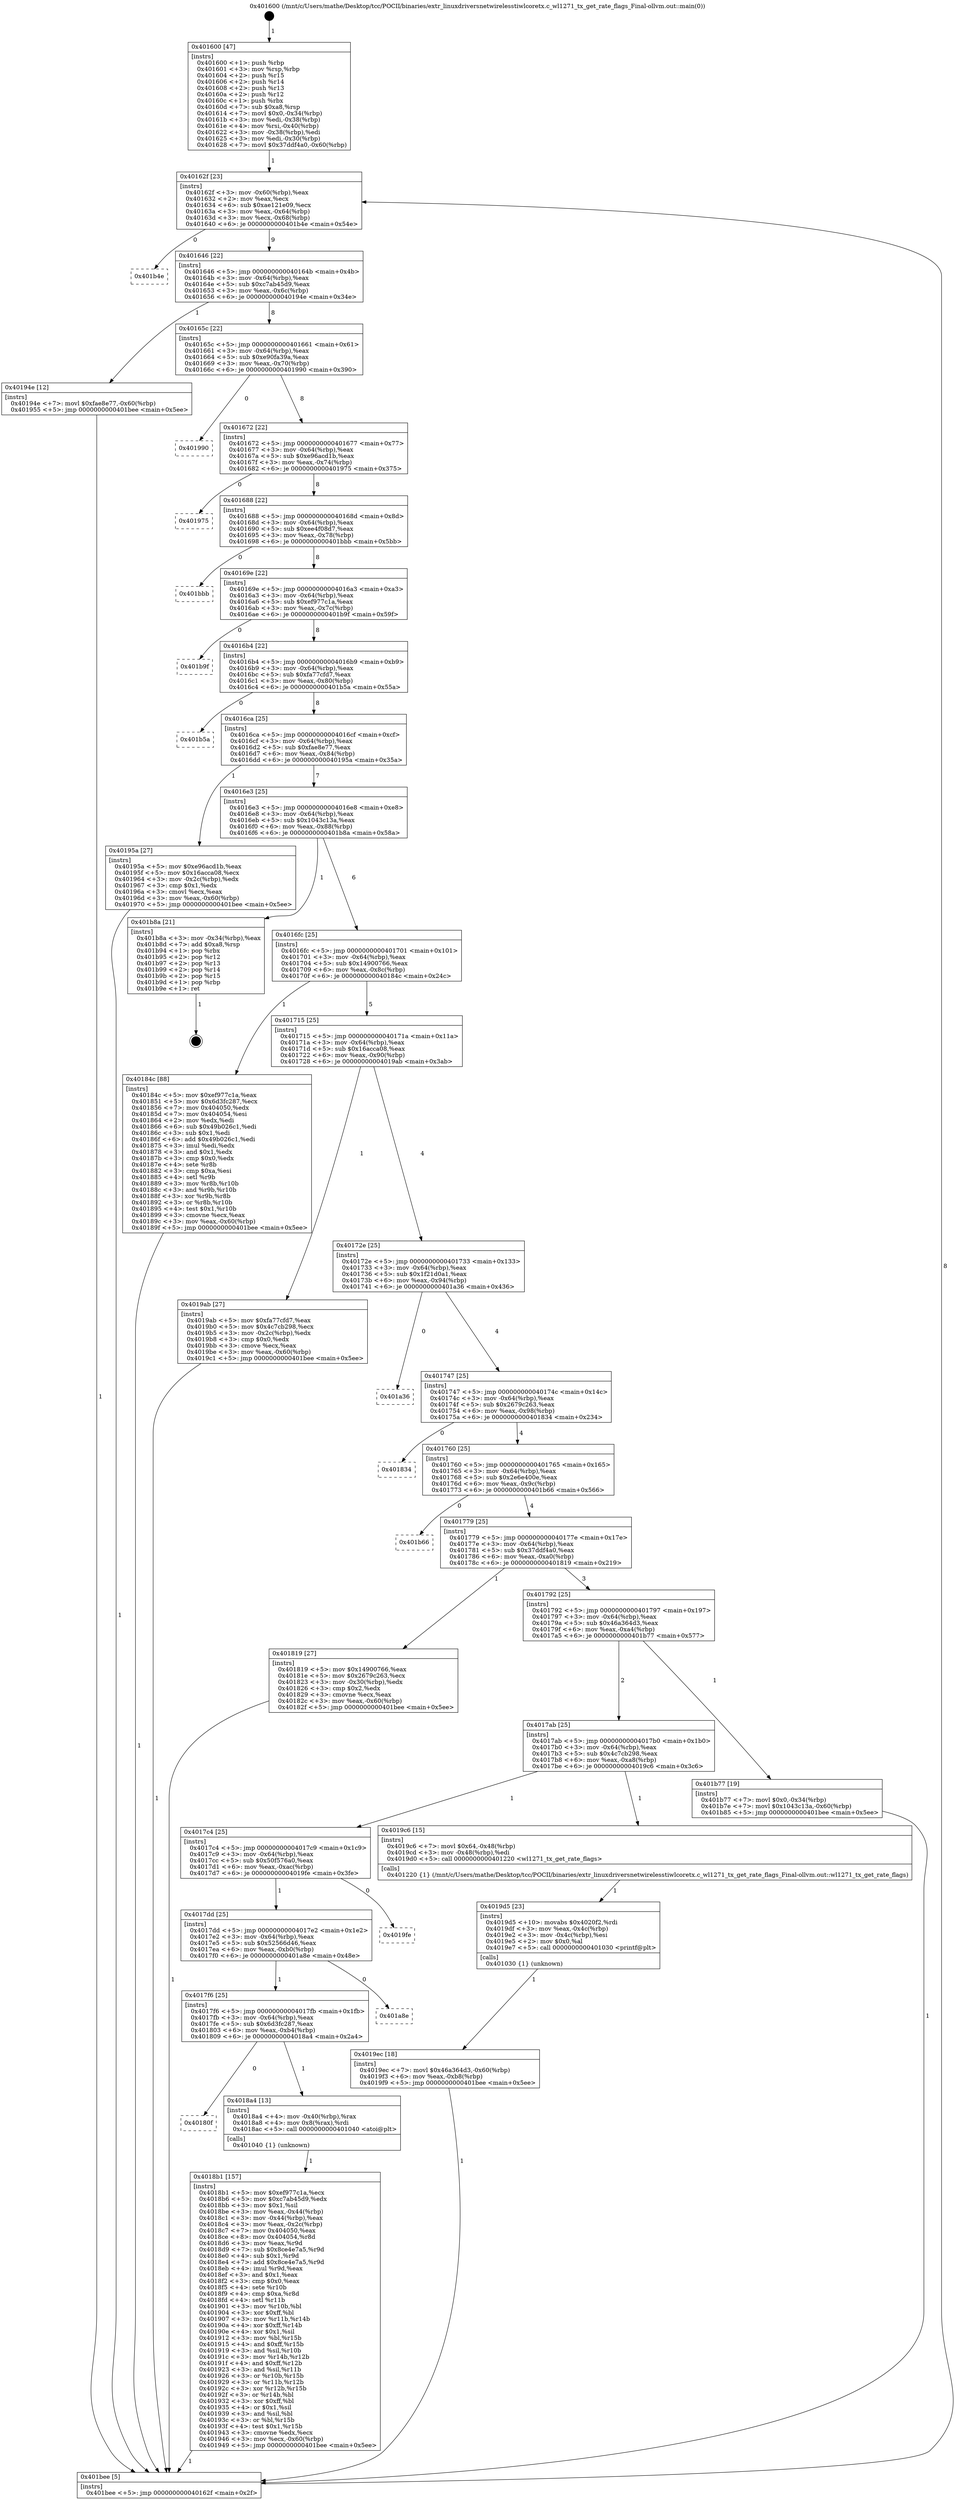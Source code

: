 digraph "0x401600" {
  label = "0x401600 (/mnt/c/Users/mathe/Desktop/tcc/POCII/binaries/extr_linuxdriversnetwirelesstiwlcoretx.c_wl1271_tx_get_rate_flags_Final-ollvm.out::main(0))"
  labelloc = "t"
  node[shape=record]

  Entry [label="",width=0.3,height=0.3,shape=circle,fillcolor=black,style=filled]
  "0x40162f" [label="{
     0x40162f [23]\l
     | [instrs]\l
     &nbsp;&nbsp;0x40162f \<+3\>: mov -0x60(%rbp),%eax\l
     &nbsp;&nbsp;0x401632 \<+2\>: mov %eax,%ecx\l
     &nbsp;&nbsp;0x401634 \<+6\>: sub $0xae121e09,%ecx\l
     &nbsp;&nbsp;0x40163a \<+3\>: mov %eax,-0x64(%rbp)\l
     &nbsp;&nbsp;0x40163d \<+3\>: mov %ecx,-0x68(%rbp)\l
     &nbsp;&nbsp;0x401640 \<+6\>: je 0000000000401b4e \<main+0x54e\>\l
  }"]
  "0x401b4e" [label="{
     0x401b4e\l
  }", style=dashed]
  "0x401646" [label="{
     0x401646 [22]\l
     | [instrs]\l
     &nbsp;&nbsp;0x401646 \<+5\>: jmp 000000000040164b \<main+0x4b\>\l
     &nbsp;&nbsp;0x40164b \<+3\>: mov -0x64(%rbp),%eax\l
     &nbsp;&nbsp;0x40164e \<+5\>: sub $0xc7ab45d9,%eax\l
     &nbsp;&nbsp;0x401653 \<+3\>: mov %eax,-0x6c(%rbp)\l
     &nbsp;&nbsp;0x401656 \<+6\>: je 000000000040194e \<main+0x34e\>\l
  }"]
  Exit [label="",width=0.3,height=0.3,shape=circle,fillcolor=black,style=filled,peripheries=2]
  "0x40194e" [label="{
     0x40194e [12]\l
     | [instrs]\l
     &nbsp;&nbsp;0x40194e \<+7\>: movl $0xfae8e77,-0x60(%rbp)\l
     &nbsp;&nbsp;0x401955 \<+5\>: jmp 0000000000401bee \<main+0x5ee\>\l
  }"]
  "0x40165c" [label="{
     0x40165c [22]\l
     | [instrs]\l
     &nbsp;&nbsp;0x40165c \<+5\>: jmp 0000000000401661 \<main+0x61\>\l
     &nbsp;&nbsp;0x401661 \<+3\>: mov -0x64(%rbp),%eax\l
     &nbsp;&nbsp;0x401664 \<+5\>: sub $0xe90fa39a,%eax\l
     &nbsp;&nbsp;0x401669 \<+3\>: mov %eax,-0x70(%rbp)\l
     &nbsp;&nbsp;0x40166c \<+6\>: je 0000000000401990 \<main+0x390\>\l
  }"]
  "0x4019ec" [label="{
     0x4019ec [18]\l
     | [instrs]\l
     &nbsp;&nbsp;0x4019ec \<+7\>: movl $0x46a364d3,-0x60(%rbp)\l
     &nbsp;&nbsp;0x4019f3 \<+6\>: mov %eax,-0xb8(%rbp)\l
     &nbsp;&nbsp;0x4019f9 \<+5\>: jmp 0000000000401bee \<main+0x5ee\>\l
  }"]
  "0x401990" [label="{
     0x401990\l
  }", style=dashed]
  "0x401672" [label="{
     0x401672 [22]\l
     | [instrs]\l
     &nbsp;&nbsp;0x401672 \<+5\>: jmp 0000000000401677 \<main+0x77\>\l
     &nbsp;&nbsp;0x401677 \<+3\>: mov -0x64(%rbp),%eax\l
     &nbsp;&nbsp;0x40167a \<+5\>: sub $0xe96acd1b,%eax\l
     &nbsp;&nbsp;0x40167f \<+3\>: mov %eax,-0x74(%rbp)\l
     &nbsp;&nbsp;0x401682 \<+6\>: je 0000000000401975 \<main+0x375\>\l
  }"]
  "0x4019d5" [label="{
     0x4019d5 [23]\l
     | [instrs]\l
     &nbsp;&nbsp;0x4019d5 \<+10\>: movabs $0x4020f2,%rdi\l
     &nbsp;&nbsp;0x4019df \<+3\>: mov %eax,-0x4c(%rbp)\l
     &nbsp;&nbsp;0x4019e2 \<+3\>: mov -0x4c(%rbp),%esi\l
     &nbsp;&nbsp;0x4019e5 \<+2\>: mov $0x0,%al\l
     &nbsp;&nbsp;0x4019e7 \<+5\>: call 0000000000401030 \<printf@plt\>\l
     | [calls]\l
     &nbsp;&nbsp;0x401030 \{1\} (unknown)\l
  }"]
  "0x401975" [label="{
     0x401975\l
  }", style=dashed]
  "0x401688" [label="{
     0x401688 [22]\l
     | [instrs]\l
     &nbsp;&nbsp;0x401688 \<+5\>: jmp 000000000040168d \<main+0x8d\>\l
     &nbsp;&nbsp;0x40168d \<+3\>: mov -0x64(%rbp),%eax\l
     &nbsp;&nbsp;0x401690 \<+5\>: sub $0xee4f08d7,%eax\l
     &nbsp;&nbsp;0x401695 \<+3\>: mov %eax,-0x78(%rbp)\l
     &nbsp;&nbsp;0x401698 \<+6\>: je 0000000000401bbb \<main+0x5bb\>\l
  }"]
  "0x4018b1" [label="{
     0x4018b1 [157]\l
     | [instrs]\l
     &nbsp;&nbsp;0x4018b1 \<+5\>: mov $0xef977c1a,%ecx\l
     &nbsp;&nbsp;0x4018b6 \<+5\>: mov $0xc7ab45d9,%edx\l
     &nbsp;&nbsp;0x4018bb \<+3\>: mov $0x1,%sil\l
     &nbsp;&nbsp;0x4018be \<+3\>: mov %eax,-0x44(%rbp)\l
     &nbsp;&nbsp;0x4018c1 \<+3\>: mov -0x44(%rbp),%eax\l
     &nbsp;&nbsp;0x4018c4 \<+3\>: mov %eax,-0x2c(%rbp)\l
     &nbsp;&nbsp;0x4018c7 \<+7\>: mov 0x404050,%eax\l
     &nbsp;&nbsp;0x4018ce \<+8\>: mov 0x404054,%r8d\l
     &nbsp;&nbsp;0x4018d6 \<+3\>: mov %eax,%r9d\l
     &nbsp;&nbsp;0x4018d9 \<+7\>: sub $0x8ce4e7a5,%r9d\l
     &nbsp;&nbsp;0x4018e0 \<+4\>: sub $0x1,%r9d\l
     &nbsp;&nbsp;0x4018e4 \<+7\>: add $0x8ce4e7a5,%r9d\l
     &nbsp;&nbsp;0x4018eb \<+4\>: imul %r9d,%eax\l
     &nbsp;&nbsp;0x4018ef \<+3\>: and $0x1,%eax\l
     &nbsp;&nbsp;0x4018f2 \<+3\>: cmp $0x0,%eax\l
     &nbsp;&nbsp;0x4018f5 \<+4\>: sete %r10b\l
     &nbsp;&nbsp;0x4018f9 \<+4\>: cmp $0xa,%r8d\l
     &nbsp;&nbsp;0x4018fd \<+4\>: setl %r11b\l
     &nbsp;&nbsp;0x401901 \<+3\>: mov %r10b,%bl\l
     &nbsp;&nbsp;0x401904 \<+3\>: xor $0xff,%bl\l
     &nbsp;&nbsp;0x401907 \<+3\>: mov %r11b,%r14b\l
     &nbsp;&nbsp;0x40190a \<+4\>: xor $0xff,%r14b\l
     &nbsp;&nbsp;0x40190e \<+4\>: xor $0x1,%sil\l
     &nbsp;&nbsp;0x401912 \<+3\>: mov %bl,%r15b\l
     &nbsp;&nbsp;0x401915 \<+4\>: and $0xff,%r15b\l
     &nbsp;&nbsp;0x401919 \<+3\>: and %sil,%r10b\l
     &nbsp;&nbsp;0x40191c \<+3\>: mov %r14b,%r12b\l
     &nbsp;&nbsp;0x40191f \<+4\>: and $0xff,%r12b\l
     &nbsp;&nbsp;0x401923 \<+3\>: and %sil,%r11b\l
     &nbsp;&nbsp;0x401926 \<+3\>: or %r10b,%r15b\l
     &nbsp;&nbsp;0x401929 \<+3\>: or %r11b,%r12b\l
     &nbsp;&nbsp;0x40192c \<+3\>: xor %r12b,%r15b\l
     &nbsp;&nbsp;0x40192f \<+3\>: or %r14b,%bl\l
     &nbsp;&nbsp;0x401932 \<+3\>: xor $0xff,%bl\l
     &nbsp;&nbsp;0x401935 \<+4\>: or $0x1,%sil\l
     &nbsp;&nbsp;0x401939 \<+3\>: and %sil,%bl\l
     &nbsp;&nbsp;0x40193c \<+3\>: or %bl,%r15b\l
     &nbsp;&nbsp;0x40193f \<+4\>: test $0x1,%r15b\l
     &nbsp;&nbsp;0x401943 \<+3\>: cmovne %edx,%ecx\l
     &nbsp;&nbsp;0x401946 \<+3\>: mov %ecx,-0x60(%rbp)\l
     &nbsp;&nbsp;0x401949 \<+5\>: jmp 0000000000401bee \<main+0x5ee\>\l
  }"]
  "0x401bbb" [label="{
     0x401bbb\l
  }", style=dashed]
  "0x40169e" [label="{
     0x40169e [22]\l
     | [instrs]\l
     &nbsp;&nbsp;0x40169e \<+5\>: jmp 00000000004016a3 \<main+0xa3\>\l
     &nbsp;&nbsp;0x4016a3 \<+3\>: mov -0x64(%rbp),%eax\l
     &nbsp;&nbsp;0x4016a6 \<+5\>: sub $0xef977c1a,%eax\l
     &nbsp;&nbsp;0x4016ab \<+3\>: mov %eax,-0x7c(%rbp)\l
     &nbsp;&nbsp;0x4016ae \<+6\>: je 0000000000401b9f \<main+0x59f\>\l
  }"]
  "0x40180f" [label="{
     0x40180f\l
  }", style=dashed]
  "0x401b9f" [label="{
     0x401b9f\l
  }", style=dashed]
  "0x4016b4" [label="{
     0x4016b4 [22]\l
     | [instrs]\l
     &nbsp;&nbsp;0x4016b4 \<+5\>: jmp 00000000004016b9 \<main+0xb9\>\l
     &nbsp;&nbsp;0x4016b9 \<+3\>: mov -0x64(%rbp),%eax\l
     &nbsp;&nbsp;0x4016bc \<+5\>: sub $0xfa77cfd7,%eax\l
     &nbsp;&nbsp;0x4016c1 \<+3\>: mov %eax,-0x80(%rbp)\l
     &nbsp;&nbsp;0x4016c4 \<+6\>: je 0000000000401b5a \<main+0x55a\>\l
  }"]
  "0x4018a4" [label="{
     0x4018a4 [13]\l
     | [instrs]\l
     &nbsp;&nbsp;0x4018a4 \<+4\>: mov -0x40(%rbp),%rax\l
     &nbsp;&nbsp;0x4018a8 \<+4\>: mov 0x8(%rax),%rdi\l
     &nbsp;&nbsp;0x4018ac \<+5\>: call 0000000000401040 \<atoi@plt\>\l
     | [calls]\l
     &nbsp;&nbsp;0x401040 \{1\} (unknown)\l
  }"]
  "0x401b5a" [label="{
     0x401b5a\l
  }", style=dashed]
  "0x4016ca" [label="{
     0x4016ca [25]\l
     | [instrs]\l
     &nbsp;&nbsp;0x4016ca \<+5\>: jmp 00000000004016cf \<main+0xcf\>\l
     &nbsp;&nbsp;0x4016cf \<+3\>: mov -0x64(%rbp),%eax\l
     &nbsp;&nbsp;0x4016d2 \<+5\>: sub $0xfae8e77,%eax\l
     &nbsp;&nbsp;0x4016d7 \<+6\>: mov %eax,-0x84(%rbp)\l
     &nbsp;&nbsp;0x4016dd \<+6\>: je 000000000040195a \<main+0x35a\>\l
  }"]
  "0x4017f6" [label="{
     0x4017f6 [25]\l
     | [instrs]\l
     &nbsp;&nbsp;0x4017f6 \<+5\>: jmp 00000000004017fb \<main+0x1fb\>\l
     &nbsp;&nbsp;0x4017fb \<+3\>: mov -0x64(%rbp),%eax\l
     &nbsp;&nbsp;0x4017fe \<+5\>: sub $0x6d3fc287,%eax\l
     &nbsp;&nbsp;0x401803 \<+6\>: mov %eax,-0xb4(%rbp)\l
     &nbsp;&nbsp;0x401809 \<+6\>: je 00000000004018a4 \<main+0x2a4\>\l
  }"]
  "0x40195a" [label="{
     0x40195a [27]\l
     | [instrs]\l
     &nbsp;&nbsp;0x40195a \<+5\>: mov $0xe96acd1b,%eax\l
     &nbsp;&nbsp;0x40195f \<+5\>: mov $0x16acca08,%ecx\l
     &nbsp;&nbsp;0x401964 \<+3\>: mov -0x2c(%rbp),%edx\l
     &nbsp;&nbsp;0x401967 \<+3\>: cmp $0x1,%edx\l
     &nbsp;&nbsp;0x40196a \<+3\>: cmovl %ecx,%eax\l
     &nbsp;&nbsp;0x40196d \<+3\>: mov %eax,-0x60(%rbp)\l
     &nbsp;&nbsp;0x401970 \<+5\>: jmp 0000000000401bee \<main+0x5ee\>\l
  }"]
  "0x4016e3" [label="{
     0x4016e3 [25]\l
     | [instrs]\l
     &nbsp;&nbsp;0x4016e3 \<+5\>: jmp 00000000004016e8 \<main+0xe8\>\l
     &nbsp;&nbsp;0x4016e8 \<+3\>: mov -0x64(%rbp),%eax\l
     &nbsp;&nbsp;0x4016eb \<+5\>: sub $0x1043c13a,%eax\l
     &nbsp;&nbsp;0x4016f0 \<+6\>: mov %eax,-0x88(%rbp)\l
     &nbsp;&nbsp;0x4016f6 \<+6\>: je 0000000000401b8a \<main+0x58a\>\l
  }"]
  "0x401a8e" [label="{
     0x401a8e\l
  }", style=dashed]
  "0x401b8a" [label="{
     0x401b8a [21]\l
     | [instrs]\l
     &nbsp;&nbsp;0x401b8a \<+3\>: mov -0x34(%rbp),%eax\l
     &nbsp;&nbsp;0x401b8d \<+7\>: add $0xa8,%rsp\l
     &nbsp;&nbsp;0x401b94 \<+1\>: pop %rbx\l
     &nbsp;&nbsp;0x401b95 \<+2\>: pop %r12\l
     &nbsp;&nbsp;0x401b97 \<+2\>: pop %r13\l
     &nbsp;&nbsp;0x401b99 \<+2\>: pop %r14\l
     &nbsp;&nbsp;0x401b9b \<+2\>: pop %r15\l
     &nbsp;&nbsp;0x401b9d \<+1\>: pop %rbp\l
     &nbsp;&nbsp;0x401b9e \<+1\>: ret\l
  }"]
  "0x4016fc" [label="{
     0x4016fc [25]\l
     | [instrs]\l
     &nbsp;&nbsp;0x4016fc \<+5\>: jmp 0000000000401701 \<main+0x101\>\l
     &nbsp;&nbsp;0x401701 \<+3\>: mov -0x64(%rbp),%eax\l
     &nbsp;&nbsp;0x401704 \<+5\>: sub $0x14900766,%eax\l
     &nbsp;&nbsp;0x401709 \<+6\>: mov %eax,-0x8c(%rbp)\l
     &nbsp;&nbsp;0x40170f \<+6\>: je 000000000040184c \<main+0x24c\>\l
  }"]
  "0x4017dd" [label="{
     0x4017dd [25]\l
     | [instrs]\l
     &nbsp;&nbsp;0x4017dd \<+5\>: jmp 00000000004017e2 \<main+0x1e2\>\l
     &nbsp;&nbsp;0x4017e2 \<+3\>: mov -0x64(%rbp),%eax\l
     &nbsp;&nbsp;0x4017e5 \<+5\>: sub $0x52566d46,%eax\l
     &nbsp;&nbsp;0x4017ea \<+6\>: mov %eax,-0xb0(%rbp)\l
     &nbsp;&nbsp;0x4017f0 \<+6\>: je 0000000000401a8e \<main+0x48e\>\l
  }"]
  "0x40184c" [label="{
     0x40184c [88]\l
     | [instrs]\l
     &nbsp;&nbsp;0x40184c \<+5\>: mov $0xef977c1a,%eax\l
     &nbsp;&nbsp;0x401851 \<+5\>: mov $0x6d3fc287,%ecx\l
     &nbsp;&nbsp;0x401856 \<+7\>: mov 0x404050,%edx\l
     &nbsp;&nbsp;0x40185d \<+7\>: mov 0x404054,%esi\l
     &nbsp;&nbsp;0x401864 \<+2\>: mov %edx,%edi\l
     &nbsp;&nbsp;0x401866 \<+6\>: sub $0x49b026c1,%edi\l
     &nbsp;&nbsp;0x40186c \<+3\>: sub $0x1,%edi\l
     &nbsp;&nbsp;0x40186f \<+6\>: add $0x49b026c1,%edi\l
     &nbsp;&nbsp;0x401875 \<+3\>: imul %edi,%edx\l
     &nbsp;&nbsp;0x401878 \<+3\>: and $0x1,%edx\l
     &nbsp;&nbsp;0x40187b \<+3\>: cmp $0x0,%edx\l
     &nbsp;&nbsp;0x40187e \<+4\>: sete %r8b\l
     &nbsp;&nbsp;0x401882 \<+3\>: cmp $0xa,%esi\l
     &nbsp;&nbsp;0x401885 \<+4\>: setl %r9b\l
     &nbsp;&nbsp;0x401889 \<+3\>: mov %r8b,%r10b\l
     &nbsp;&nbsp;0x40188c \<+3\>: and %r9b,%r10b\l
     &nbsp;&nbsp;0x40188f \<+3\>: xor %r9b,%r8b\l
     &nbsp;&nbsp;0x401892 \<+3\>: or %r8b,%r10b\l
     &nbsp;&nbsp;0x401895 \<+4\>: test $0x1,%r10b\l
     &nbsp;&nbsp;0x401899 \<+3\>: cmovne %ecx,%eax\l
     &nbsp;&nbsp;0x40189c \<+3\>: mov %eax,-0x60(%rbp)\l
     &nbsp;&nbsp;0x40189f \<+5\>: jmp 0000000000401bee \<main+0x5ee\>\l
  }"]
  "0x401715" [label="{
     0x401715 [25]\l
     | [instrs]\l
     &nbsp;&nbsp;0x401715 \<+5\>: jmp 000000000040171a \<main+0x11a\>\l
     &nbsp;&nbsp;0x40171a \<+3\>: mov -0x64(%rbp),%eax\l
     &nbsp;&nbsp;0x40171d \<+5\>: sub $0x16acca08,%eax\l
     &nbsp;&nbsp;0x401722 \<+6\>: mov %eax,-0x90(%rbp)\l
     &nbsp;&nbsp;0x401728 \<+6\>: je 00000000004019ab \<main+0x3ab\>\l
  }"]
  "0x4019fe" [label="{
     0x4019fe\l
  }", style=dashed]
  "0x4019ab" [label="{
     0x4019ab [27]\l
     | [instrs]\l
     &nbsp;&nbsp;0x4019ab \<+5\>: mov $0xfa77cfd7,%eax\l
     &nbsp;&nbsp;0x4019b0 \<+5\>: mov $0x4c7cb298,%ecx\l
     &nbsp;&nbsp;0x4019b5 \<+3\>: mov -0x2c(%rbp),%edx\l
     &nbsp;&nbsp;0x4019b8 \<+3\>: cmp $0x0,%edx\l
     &nbsp;&nbsp;0x4019bb \<+3\>: cmove %ecx,%eax\l
     &nbsp;&nbsp;0x4019be \<+3\>: mov %eax,-0x60(%rbp)\l
     &nbsp;&nbsp;0x4019c1 \<+5\>: jmp 0000000000401bee \<main+0x5ee\>\l
  }"]
  "0x40172e" [label="{
     0x40172e [25]\l
     | [instrs]\l
     &nbsp;&nbsp;0x40172e \<+5\>: jmp 0000000000401733 \<main+0x133\>\l
     &nbsp;&nbsp;0x401733 \<+3\>: mov -0x64(%rbp),%eax\l
     &nbsp;&nbsp;0x401736 \<+5\>: sub $0x1f21d0a1,%eax\l
     &nbsp;&nbsp;0x40173b \<+6\>: mov %eax,-0x94(%rbp)\l
     &nbsp;&nbsp;0x401741 \<+6\>: je 0000000000401a36 \<main+0x436\>\l
  }"]
  "0x4017c4" [label="{
     0x4017c4 [25]\l
     | [instrs]\l
     &nbsp;&nbsp;0x4017c4 \<+5\>: jmp 00000000004017c9 \<main+0x1c9\>\l
     &nbsp;&nbsp;0x4017c9 \<+3\>: mov -0x64(%rbp),%eax\l
     &nbsp;&nbsp;0x4017cc \<+5\>: sub $0x50f576a0,%eax\l
     &nbsp;&nbsp;0x4017d1 \<+6\>: mov %eax,-0xac(%rbp)\l
     &nbsp;&nbsp;0x4017d7 \<+6\>: je 00000000004019fe \<main+0x3fe\>\l
  }"]
  "0x401a36" [label="{
     0x401a36\l
  }", style=dashed]
  "0x401747" [label="{
     0x401747 [25]\l
     | [instrs]\l
     &nbsp;&nbsp;0x401747 \<+5\>: jmp 000000000040174c \<main+0x14c\>\l
     &nbsp;&nbsp;0x40174c \<+3\>: mov -0x64(%rbp),%eax\l
     &nbsp;&nbsp;0x40174f \<+5\>: sub $0x2679c263,%eax\l
     &nbsp;&nbsp;0x401754 \<+6\>: mov %eax,-0x98(%rbp)\l
     &nbsp;&nbsp;0x40175a \<+6\>: je 0000000000401834 \<main+0x234\>\l
  }"]
  "0x4019c6" [label="{
     0x4019c6 [15]\l
     | [instrs]\l
     &nbsp;&nbsp;0x4019c6 \<+7\>: movl $0x64,-0x48(%rbp)\l
     &nbsp;&nbsp;0x4019cd \<+3\>: mov -0x48(%rbp),%edi\l
     &nbsp;&nbsp;0x4019d0 \<+5\>: call 0000000000401220 \<wl1271_tx_get_rate_flags\>\l
     | [calls]\l
     &nbsp;&nbsp;0x401220 \{1\} (/mnt/c/Users/mathe/Desktop/tcc/POCII/binaries/extr_linuxdriversnetwirelesstiwlcoretx.c_wl1271_tx_get_rate_flags_Final-ollvm.out::wl1271_tx_get_rate_flags)\l
  }"]
  "0x401834" [label="{
     0x401834\l
  }", style=dashed]
  "0x401760" [label="{
     0x401760 [25]\l
     | [instrs]\l
     &nbsp;&nbsp;0x401760 \<+5\>: jmp 0000000000401765 \<main+0x165\>\l
     &nbsp;&nbsp;0x401765 \<+3\>: mov -0x64(%rbp),%eax\l
     &nbsp;&nbsp;0x401768 \<+5\>: sub $0x2e6e400e,%eax\l
     &nbsp;&nbsp;0x40176d \<+6\>: mov %eax,-0x9c(%rbp)\l
     &nbsp;&nbsp;0x401773 \<+6\>: je 0000000000401b66 \<main+0x566\>\l
  }"]
  "0x4017ab" [label="{
     0x4017ab [25]\l
     | [instrs]\l
     &nbsp;&nbsp;0x4017ab \<+5\>: jmp 00000000004017b0 \<main+0x1b0\>\l
     &nbsp;&nbsp;0x4017b0 \<+3\>: mov -0x64(%rbp),%eax\l
     &nbsp;&nbsp;0x4017b3 \<+5\>: sub $0x4c7cb298,%eax\l
     &nbsp;&nbsp;0x4017b8 \<+6\>: mov %eax,-0xa8(%rbp)\l
     &nbsp;&nbsp;0x4017be \<+6\>: je 00000000004019c6 \<main+0x3c6\>\l
  }"]
  "0x401b66" [label="{
     0x401b66\l
  }", style=dashed]
  "0x401779" [label="{
     0x401779 [25]\l
     | [instrs]\l
     &nbsp;&nbsp;0x401779 \<+5\>: jmp 000000000040177e \<main+0x17e\>\l
     &nbsp;&nbsp;0x40177e \<+3\>: mov -0x64(%rbp),%eax\l
     &nbsp;&nbsp;0x401781 \<+5\>: sub $0x37ddf4a0,%eax\l
     &nbsp;&nbsp;0x401786 \<+6\>: mov %eax,-0xa0(%rbp)\l
     &nbsp;&nbsp;0x40178c \<+6\>: je 0000000000401819 \<main+0x219\>\l
  }"]
  "0x401b77" [label="{
     0x401b77 [19]\l
     | [instrs]\l
     &nbsp;&nbsp;0x401b77 \<+7\>: movl $0x0,-0x34(%rbp)\l
     &nbsp;&nbsp;0x401b7e \<+7\>: movl $0x1043c13a,-0x60(%rbp)\l
     &nbsp;&nbsp;0x401b85 \<+5\>: jmp 0000000000401bee \<main+0x5ee\>\l
  }"]
  "0x401819" [label="{
     0x401819 [27]\l
     | [instrs]\l
     &nbsp;&nbsp;0x401819 \<+5\>: mov $0x14900766,%eax\l
     &nbsp;&nbsp;0x40181e \<+5\>: mov $0x2679c263,%ecx\l
     &nbsp;&nbsp;0x401823 \<+3\>: mov -0x30(%rbp),%edx\l
     &nbsp;&nbsp;0x401826 \<+3\>: cmp $0x2,%edx\l
     &nbsp;&nbsp;0x401829 \<+3\>: cmovne %ecx,%eax\l
     &nbsp;&nbsp;0x40182c \<+3\>: mov %eax,-0x60(%rbp)\l
     &nbsp;&nbsp;0x40182f \<+5\>: jmp 0000000000401bee \<main+0x5ee\>\l
  }"]
  "0x401792" [label="{
     0x401792 [25]\l
     | [instrs]\l
     &nbsp;&nbsp;0x401792 \<+5\>: jmp 0000000000401797 \<main+0x197\>\l
     &nbsp;&nbsp;0x401797 \<+3\>: mov -0x64(%rbp),%eax\l
     &nbsp;&nbsp;0x40179a \<+5\>: sub $0x46a364d3,%eax\l
     &nbsp;&nbsp;0x40179f \<+6\>: mov %eax,-0xa4(%rbp)\l
     &nbsp;&nbsp;0x4017a5 \<+6\>: je 0000000000401b77 \<main+0x577\>\l
  }"]
  "0x401bee" [label="{
     0x401bee [5]\l
     | [instrs]\l
     &nbsp;&nbsp;0x401bee \<+5\>: jmp 000000000040162f \<main+0x2f\>\l
  }"]
  "0x401600" [label="{
     0x401600 [47]\l
     | [instrs]\l
     &nbsp;&nbsp;0x401600 \<+1\>: push %rbp\l
     &nbsp;&nbsp;0x401601 \<+3\>: mov %rsp,%rbp\l
     &nbsp;&nbsp;0x401604 \<+2\>: push %r15\l
     &nbsp;&nbsp;0x401606 \<+2\>: push %r14\l
     &nbsp;&nbsp;0x401608 \<+2\>: push %r13\l
     &nbsp;&nbsp;0x40160a \<+2\>: push %r12\l
     &nbsp;&nbsp;0x40160c \<+1\>: push %rbx\l
     &nbsp;&nbsp;0x40160d \<+7\>: sub $0xa8,%rsp\l
     &nbsp;&nbsp;0x401614 \<+7\>: movl $0x0,-0x34(%rbp)\l
     &nbsp;&nbsp;0x40161b \<+3\>: mov %edi,-0x38(%rbp)\l
     &nbsp;&nbsp;0x40161e \<+4\>: mov %rsi,-0x40(%rbp)\l
     &nbsp;&nbsp;0x401622 \<+3\>: mov -0x38(%rbp),%edi\l
     &nbsp;&nbsp;0x401625 \<+3\>: mov %edi,-0x30(%rbp)\l
     &nbsp;&nbsp;0x401628 \<+7\>: movl $0x37ddf4a0,-0x60(%rbp)\l
  }"]
  Entry -> "0x401600" [label=" 1"]
  "0x40162f" -> "0x401b4e" [label=" 0"]
  "0x40162f" -> "0x401646" [label=" 9"]
  "0x401b8a" -> Exit [label=" 1"]
  "0x401646" -> "0x40194e" [label=" 1"]
  "0x401646" -> "0x40165c" [label=" 8"]
  "0x401b77" -> "0x401bee" [label=" 1"]
  "0x40165c" -> "0x401990" [label=" 0"]
  "0x40165c" -> "0x401672" [label=" 8"]
  "0x4019ec" -> "0x401bee" [label=" 1"]
  "0x401672" -> "0x401975" [label=" 0"]
  "0x401672" -> "0x401688" [label=" 8"]
  "0x4019d5" -> "0x4019ec" [label=" 1"]
  "0x401688" -> "0x401bbb" [label=" 0"]
  "0x401688" -> "0x40169e" [label=" 8"]
  "0x4019c6" -> "0x4019d5" [label=" 1"]
  "0x40169e" -> "0x401b9f" [label=" 0"]
  "0x40169e" -> "0x4016b4" [label=" 8"]
  "0x4019ab" -> "0x401bee" [label=" 1"]
  "0x4016b4" -> "0x401b5a" [label=" 0"]
  "0x4016b4" -> "0x4016ca" [label=" 8"]
  "0x40195a" -> "0x401bee" [label=" 1"]
  "0x4016ca" -> "0x40195a" [label=" 1"]
  "0x4016ca" -> "0x4016e3" [label=" 7"]
  "0x4018b1" -> "0x401bee" [label=" 1"]
  "0x4016e3" -> "0x401b8a" [label=" 1"]
  "0x4016e3" -> "0x4016fc" [label=" 6"]
  "0x4018a4" -> "0x4018b1" [label=" 1"]
  "0x4016fc" -> "0x40184c" [label=" 1"]
  "0x4016fc" -> "0x401715" [label=" 5"]
  "0x4017f6" -> "0x4018a4" [label=" 1"]
  "0x401715" -> "0x4019ab" [label=" 1"]
  "0x401715" -> "0x40172e" [label=" 4"]
  "0x40194e" -> "0x401bee" [label=" 1"]
  "0x40172e" -> "0x401a36" [label=" 0"]
  "0x40172e" -> "0x401747" [label=" 4"]
  "0x4017dd" -> "0x401a8e" [label=" 0"]
  "0x401747" -> "0x401834" [label=" 0"]
  "0x401747" -> "0x401760" [label=" 4"]
  "0x4017f6" -> "0x40180f" [label=" 0"]
  "0x401760" -> "0x401b66" [label=" 0"]
  "0x401760" -> "0x401779" [label=" 4"]
  "0x4017c4" -> "0x4019fe" [label=" 0"]
  "0x401779" -> "0x401819" [label=" 1"]
  "0x401779" -> "0x401792" [label=" 3"]
  "0x401819" -> "0x401bee" [label=" 1"]
  "0x401600" -> "0x40162f" [label=" 1"]
  "0x401bee" -> "0x40162f" [label=" 8"]
  "0x40184c" -> "0x401bee" [label=" 1"]
  "0x4017dd" -> "0x4017f6" [label=" 1"]
  "0x401792" -> "0x401b77" [label=" 1"]
  "0x401792" -> "0x4017ab" [label=" 2"]
  "0x4017c4" -> "0x4017dd" [label=" 1"]
  "0x4017ab" -> "0x4019c6" [label=" 1"]
  "0x4017ab" -> "0x4017c4" [label=" 1"]
}
